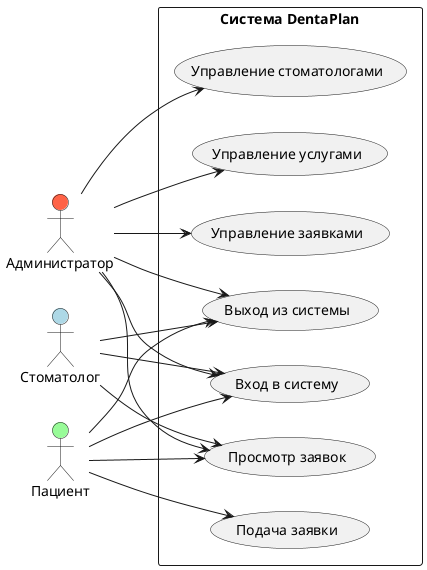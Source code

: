 @startuml
left to right direction

actor "Администратор" as Admin #FF6347
actor "Пациент" as Patient #98FB98
actor "Стоматолог" as Dentist #ADD8E6

rectangle "Система DentaPlan" {

  (Вход в систему) as UC1
  (Управление стоматологами) as UC2
  (Управление услугами) as UC3
  (Управление заявками) as UC4
  (Подача заявки) as UC5
  (Просмотр заявок) as UC6
  (Выход из системы) as UC7

  ' Все пользователи могут выполнять следующие действия:
  Admin --> UC1
  Admin --> UC6
  Admin --> UC7

  Patient --> UC1
  Patient --> UC5
  Patient --> UC6
  Patient --> UC7

  Dentist --> UC1
  Dentist --> UC6
  Dentist --> UC7

  ' Только Администратор может выполнять эти действия:
  Admin --> UC2
  Admin --> UC3
  Admin --> UC4
}

@enduml